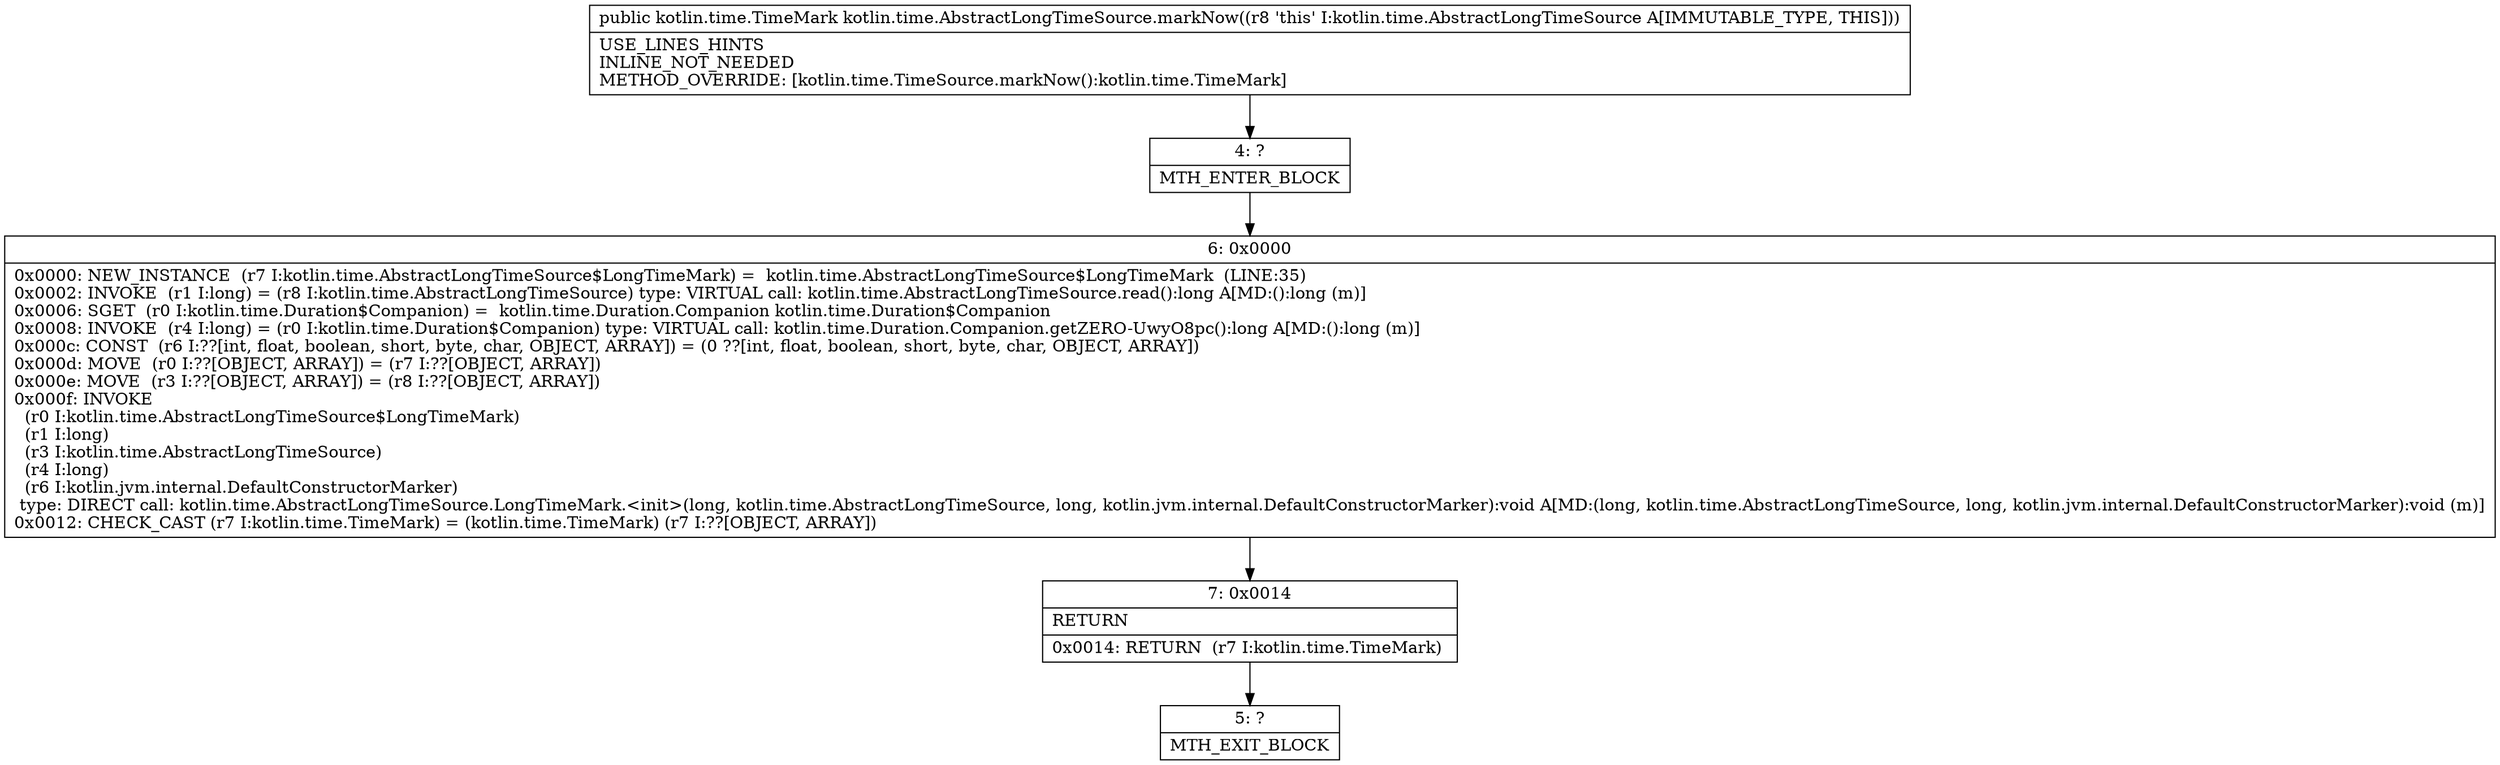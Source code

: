 digraph "CFG forkotlin.time.AbstractLongTimeSource.markNow()Lkotlin\/time\/TimeMark;" {
Node_4 [shape=record,label="{4\:\ ?|MTH_ENTER_BLOCK\l}"];
Node_6 [shape=record,label="{6\:\ 0x0000|0x0000: NEW_INSTANCE  (r7 I:kotlin.time.AbstractLongTimeSource$LongTimeMark) =  kotlin.time.AbstractLongTimeSource$LongTimeMark  (LINE:35)\l0x0002: INVOKE  (r1 I:long) = (r8 I:kotlin.time.AbstractLongTimeSource) type: VIRTUAL call: kotlin.time.AbstractLongTimeSource.read():long A[MD:():long (m)]\l0x0006: SGET  (r0 I:kotlin.time.Duration$Companion) =  kotlin.time.Duration.Companion kotlin.time.Duration$Companion \l0x0008: INVOKE  (r4 I:long) = (r0 I:kotlin.time.Duration$Companion) type: VIRTUAL call: kotlin.time.Duration.Companion.getZERO\-UwyO8pc():long A[MD:():long (m)]\l0x000c: CONST  (r6 I:??[int, float, boolean, short, byte, char, OBJECT, ARRAY]) = (0 ??[int, float, boolean, short, byte, char, OBJECT, ARRAY]) \l0x000d: MOVE  (r0 I:??[OBJECT, ARRAY]) = (r7 I:??[OBJECT, ARRAY]) \l0x000e: MOVE  (r3 I:??[OBJECT, ARRAY]) = (r8 I:??[OBJECT, ARRAY]) \l0x000f: INVOKE  \l  (r0 I:kotlin.time.AbstractLongTimeSource$LongTimeMark)\l  (r1 I:long)\l  (r3 I:kotlin.time.AbstractLongTimeSource)\l  (r4 I:long)\l  (r6 I:kotlin.jvm.internal.DefaultConstructorMarker)\l type: DIRECT call: kotlin.time.AbstractLongTimeSource.LongTimeMark.\<init\>(long, kotlin.time.AbstractLongTimeSource, long, kotlin.jvm.internal.DefaultConstructorMarker):void A[MD:(long, kotlin.time.AbstractLongTimeSource, long, kotlin.jvm.internal.DefaultConstructorMarker):void (m)]\l0x0012: CHECK_CAST (r7 I:kotlin.time.TimeMark) = (kotlin.time.TimeMark) (r7 I:??[OBJECT, ARRAY]) \l}"];
Node_7 [shape=record,label="{7\:\ 0x0014|RETURN\l|0x0014: RETURN  (r7 I:kotlin.time.TimeMark) \l}"];
Node_5 [shape=record,label="{5\:\ ?|MTH_EXIT_BLOCK\l}"];
MethodNode[shape=record,label="{public kotlin.time.TimeMark kotlin.time.AbstractLongTimeSource.markNow((r8 'this' I:kotlin.time.AbstractLongTimeSource A[IMMUTABLE_TYPE, THIS]))  | USE_LINES_HINTS\lINLINE_NOT_NEEDED\lMETHOD_OVERRIDE: [kotlin.time.TimeSource.markNow():kotlin.time.TimeMark]\l}"];
MethodNode -> Node_4;Node_4 -> Node_6;
Node_6 -> Node_7;
Node_7 -> Node_5;
}

